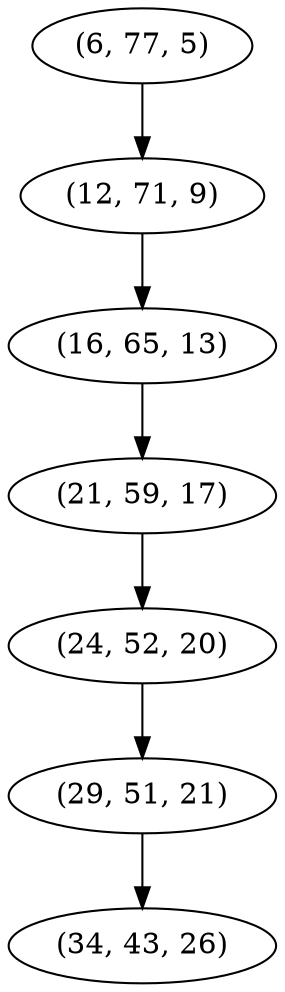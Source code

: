 digraph tree {
    "(6, 77, 5)";
    "(12, 71, 9)";
    "(16, 65, 13)";
    "(21, 59, 17)";
    "(24, 52, 20)";
    "(29, 51, 21)";
    "(34, 43, 26)";
    "(6, 77, 5)" -> "(12, 71, 9)";
    "(12, 71, 9)" -> "(16, 65, 13)";
    "(16, 65, 13)" -> "(21, 59, 17)";
    "(21, 59, 17)" -> "(24, 52, 20)";
    "(24, 52, 20)" -> "(29, 51, 21)";
    "(29, 51, 21)" -> "(34, 43, 26)";
}
